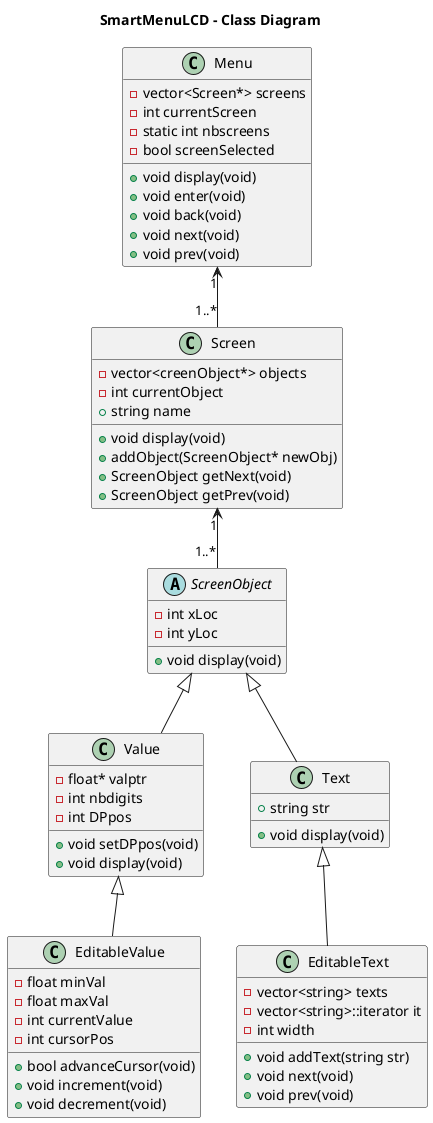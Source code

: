 @startuml

title SmartMenuLCD - Class Diagram

abstract class ScreenObject{
    - int xLoc
    - int yLoc
    + void display(void)
}
class Value{
    - float* valptr
    - int nbdigits
    - int DPpos
    + void setDPpos(void)
    + void display(void)
}

class EditableValue{
    - float minVal
    - float maxVal
    - int currentValue
    - int cursorPos
    + bool advanceCursor(void)
    + void increment(void)
    + void decrement(void)
}

class Text{
    + string str
    + void display(void)
}


class EditableText{
    - vector<string> texts
    - vector<string>::iterator it
    - int width
    + void addText(string str)
    + void next(void)
    + void prev(void)
}

class Screen{
    - vector<creenObject*> objects
    - int currentObject
    + string name
    + void display(void)
    + addObject(ScreenObject* newObj)
    + ScreenObject getNext(void)
    + ScreenObject getPrev(void)

}

class Menu{
    - vector<Screen*> screens
    - int currentScreen
    - static int nbscreens
    - bool screenSelected
    + void display(void)
    + void enter(void)
    + void back(void)
    + void next(void)
    + void prev(void)
    
}

Value <|-- EditableValue

Text <|-- EditableText

ScreenObject <|-- Text
ScreenObject <|-- Value

Screen "1"<--"1..*" ScreenObject
Menu "1"<--"1..*" Screen
@enduml

